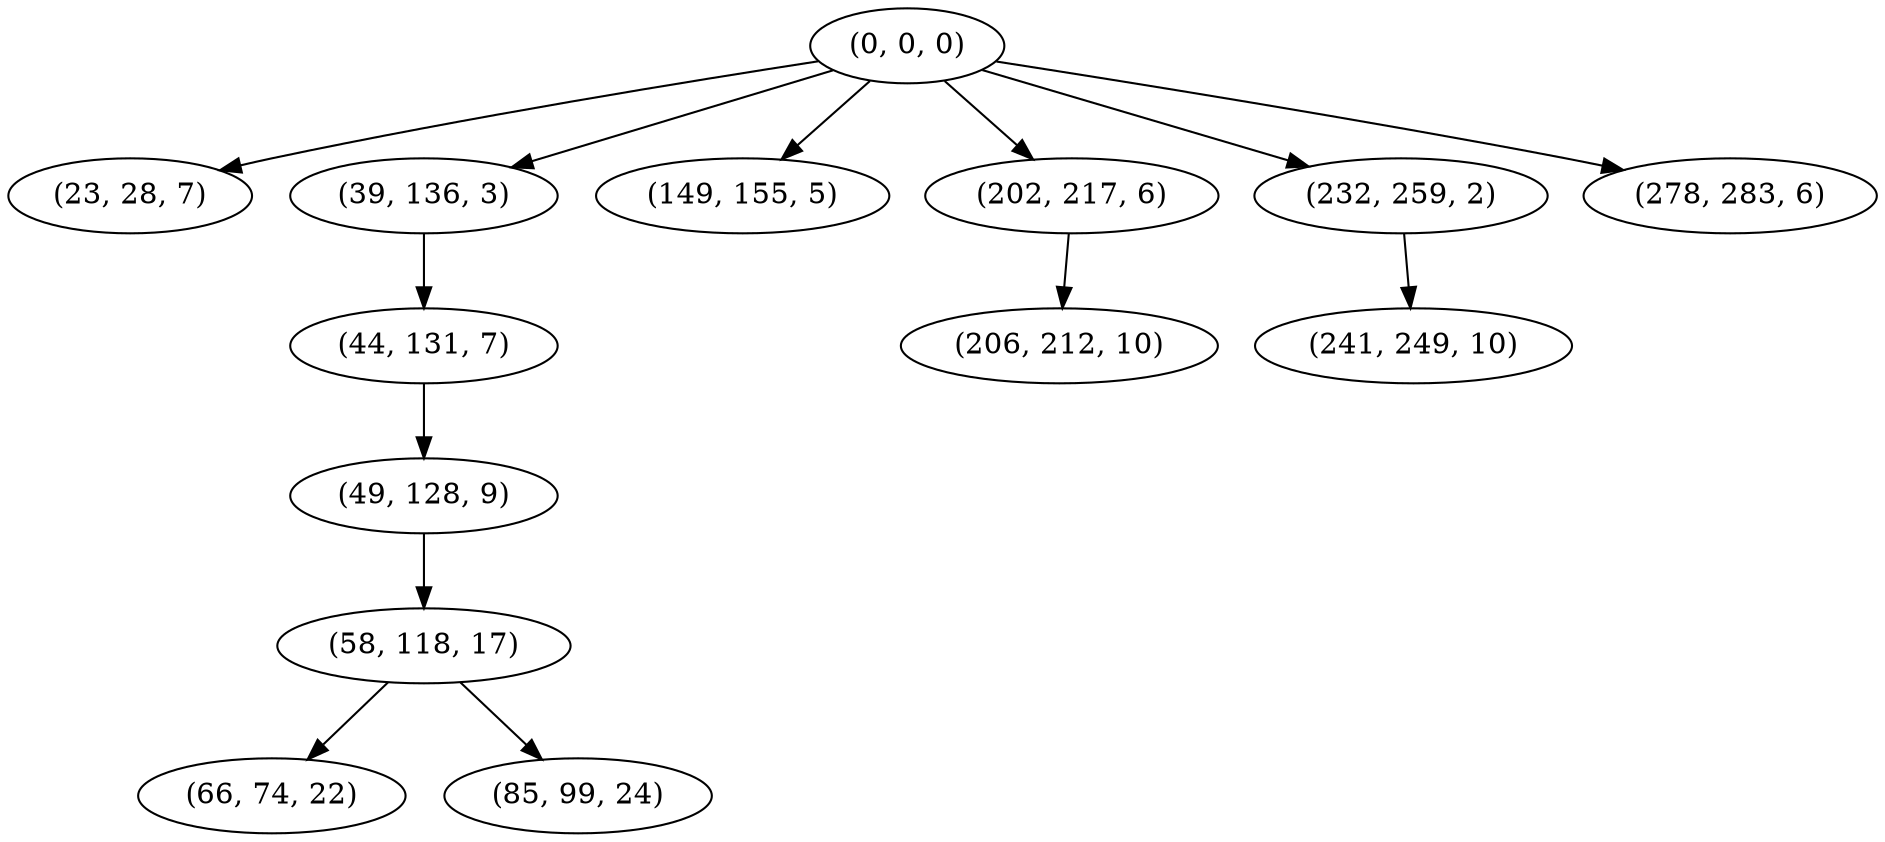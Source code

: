 digraph tree {
    "(0, 0, 0)";
    "(23, 28, 7)";
    "(39, 136, 3)";
    "(44, 131, 7)";
    "(49, 128, 9)";
    "(58, 118, 17)";
    "(66, 74, 22)";
    "(85, 99, 24)";
    "(149, 155, 5)";
    "(202, 217, 6)";
    "(206, 212, 10)";
    "(232, 259, 2)";
    "(241, 249, 10)";
    "(278, 283, 6)";
    "(0, 0, 0)" -> "(23, 28, 7)";
    "(0, 0, 0)" -> "(39, 136, 3)";
    "(0, 0, 0)" -> "(149, 155, 5)";
    "(0, 0, 0)" -> "(202, 217, 6)";
    "(0, 0, 0)" -> "(232, 259, 2)";
    "(0, 0, 0)" -> "(278, 283, 6)";
    "(39, 136, 3)" -> "(44, 131, 7)";
    "(44, 131, 7)" -> "(49, 128, 9)";
    "(49, 128, 9)" -> "(58, 118, 17)";
    "(58, 118, 17)" -> "(66, 74, 22)";
    "(58, 118, 17)" -> "(85, 99, 24)";
    "(202, 217, 6)" -> "(206, 212, 10)";
    "(232, 259, 2)" -> "(241, 249, 10)";
}
